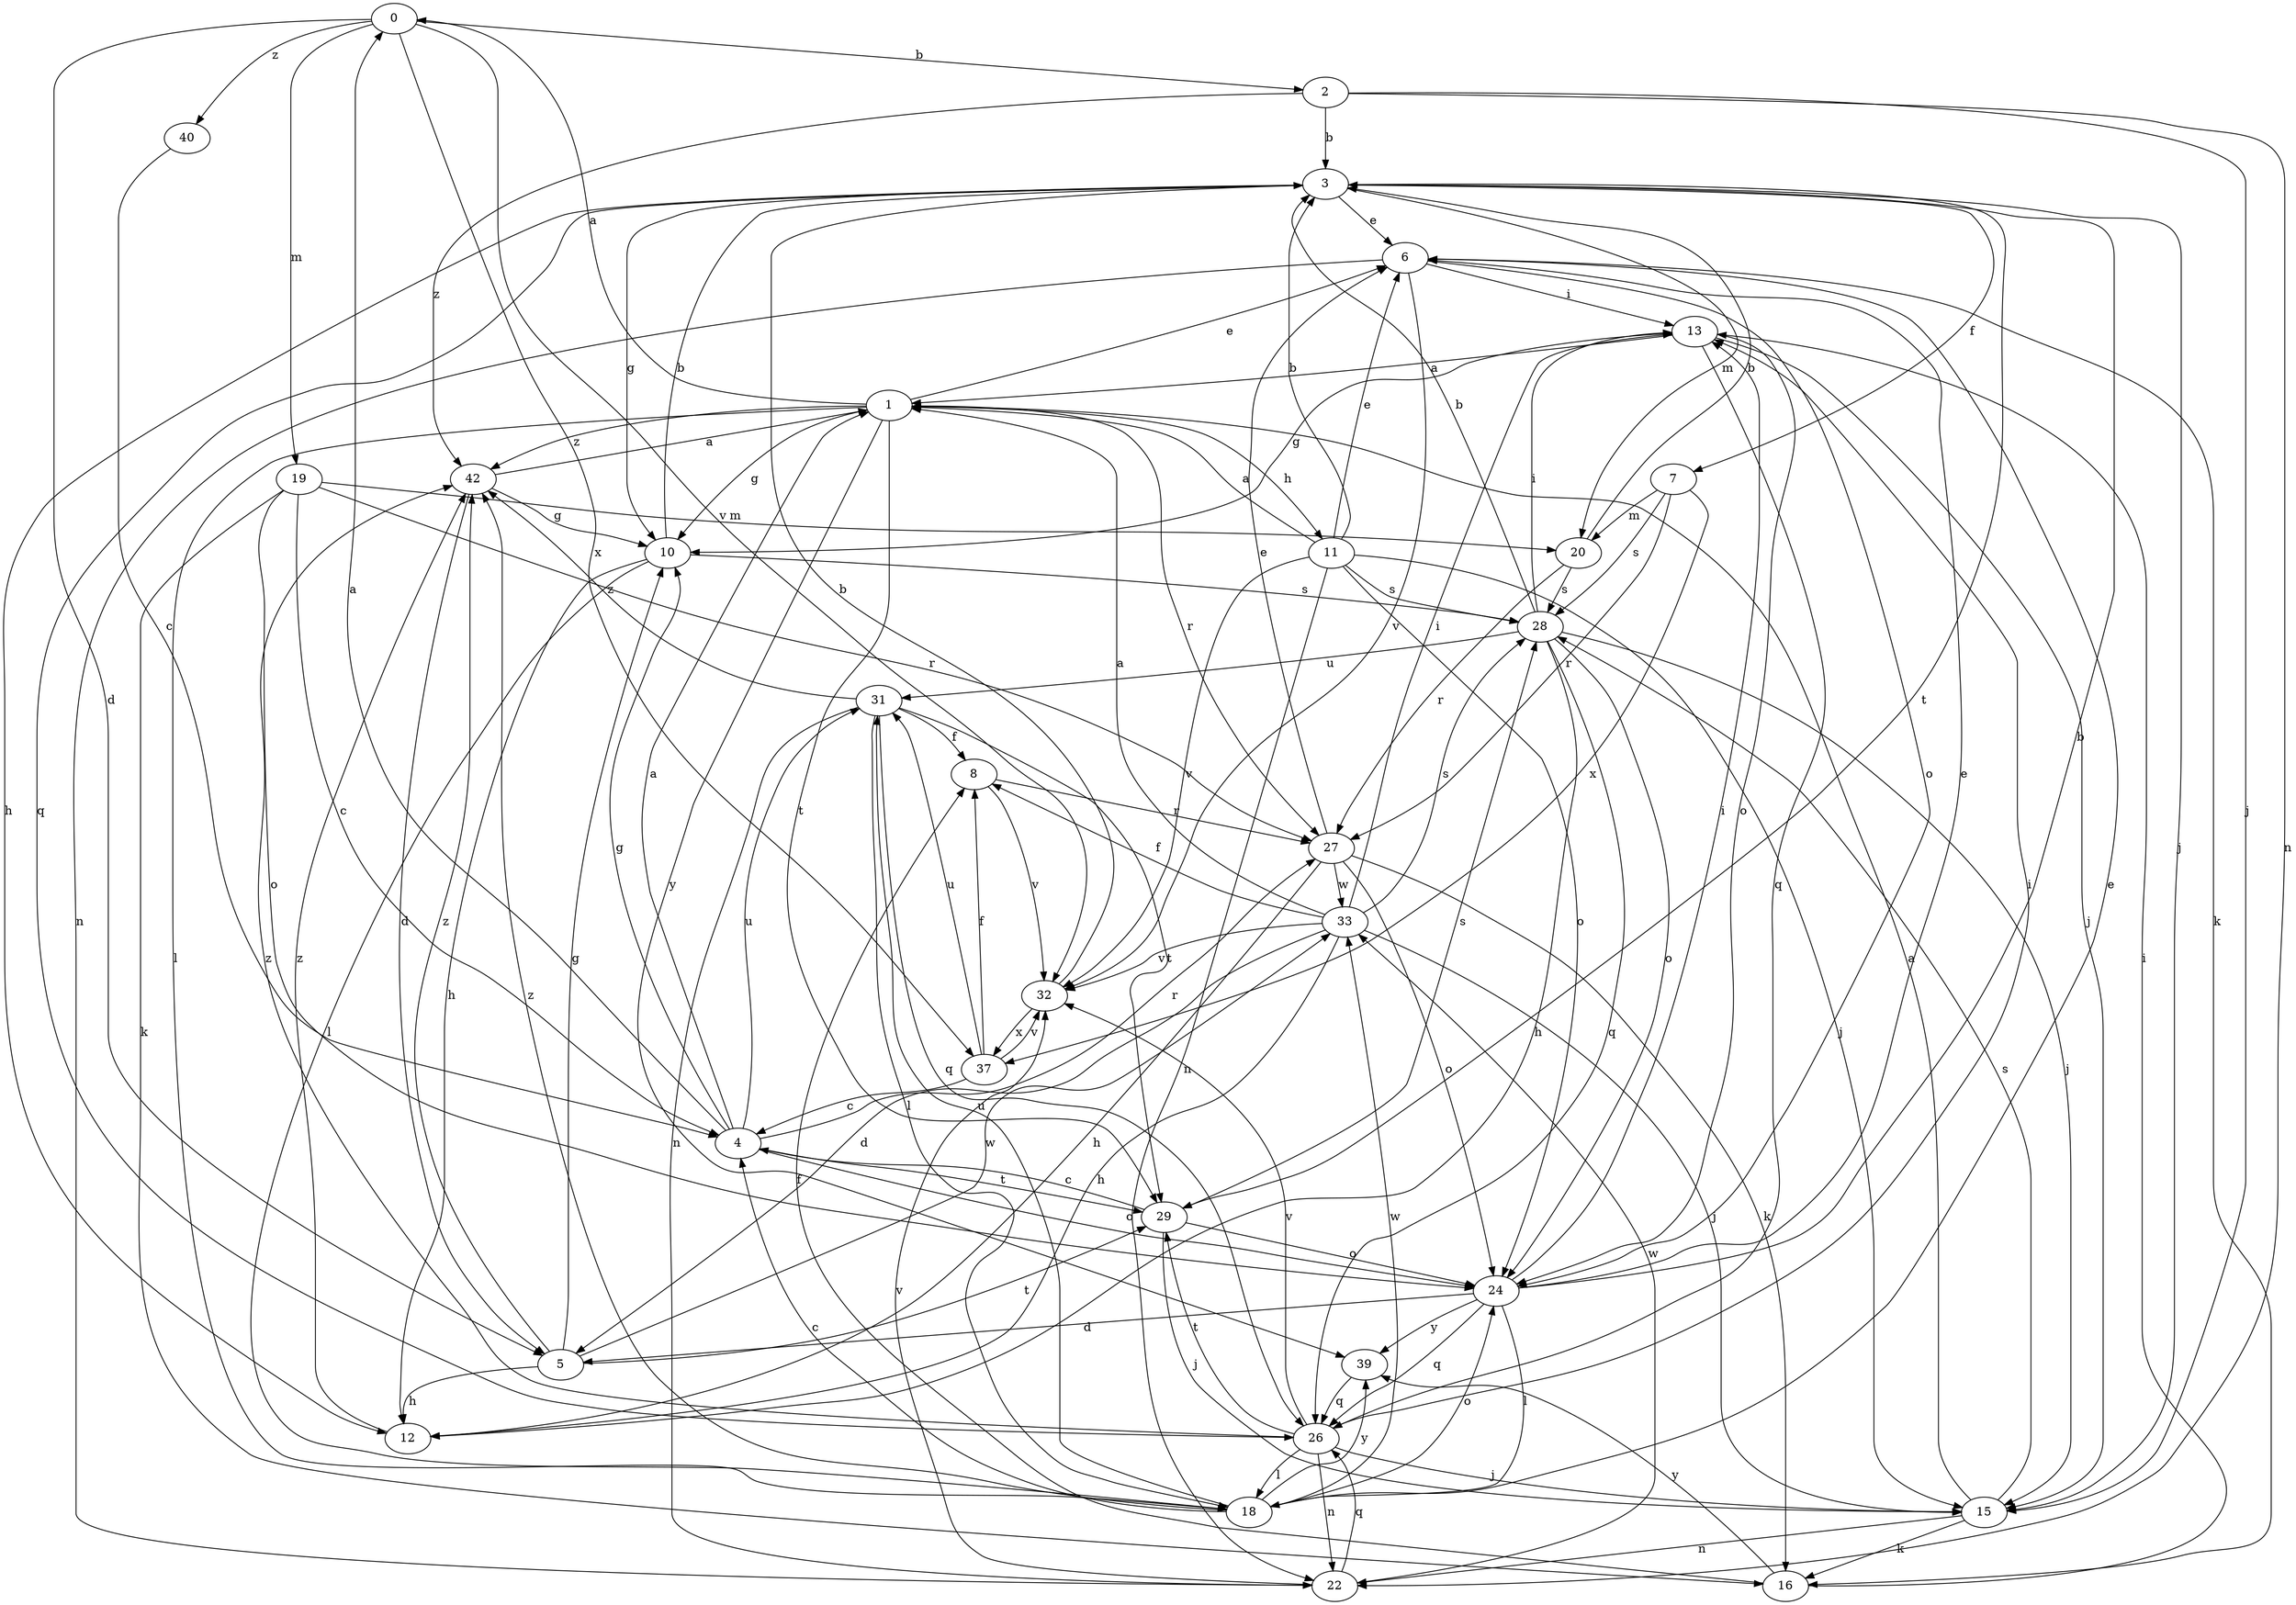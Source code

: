 strict digraph  {
0;
1;
2;
3;
4;
5;
6;
7;
8;
10;
11;
12;
13;
15;
16;
18;
19;
20;
22;
24;
26;
27;
28;
29;
31;
32;
33;
37;
39;
40;
42;
0 -> 2  [label=b];
0 -> 5  [label=d];
0 -> 19  [label=m];
0 -> 32  [label=v];
0 -> 37  [label=x];
0 -> 40  [label=z];
1 -> 0  [label=a];
1 -> 6  [label=e];
1 -> 10  [label=g];
1 -> 11  [label=h];
1 -> 18  [label=l];
1 -> 27  [label=r];
1 -> 29  [label=t];
1 -> 39  [label=y];
1 -> 42  [label=z];
2 -> 3  [label=b];
2 -> 15  [label=j];
2 -> 22  [label=n];
2 -> 42  [label=z];
3 -> 6  [label=e];
3 -> 7  [label=f];
3 -> 10  [label=g];
3 -> 12  [label=h];
3 -> 15  [label=j];
3 -> 20  [label=m];
3 -> 26  [label=q];
3 -> 29  [label=t];
4 -> 0  [label=a];
4 -> 1  [label=a];
4 -> 10  [label=g];
4 -> 24  [label=o];
4 -> 27  [label=r];
4 -> 29  [label=t];
4 -> 31  [label=u];
5 -> 10  [label=g];
5 -> 12  [label=h];
5 -> 29  [label=t];
5 -> 33  [label=w];
5 -> 42  [label=z];
6 -> 13  [label=i];
6 -> 16  [label=k];
6 -> 22  [label=n];
6 -> 24  [label=o];
6 -> 32  [label=v];
7 -> 20  [label=m];
7 -> 27  [label=r];
7 -> 28  [label=s];
7 -> 37  [label=x];
8 -> 27  [label=r];
8 -> 32  [label=v];
10 -> 3  [label=b];
10 -> 12  [label=h];
10 -> 18  [label=l];
10 -> 28  [label=s];
11 -> 1  [label=a];
11 -> 3  [label=b];
11 -> 6  [label=e];
11 -> 15  [label=j];
11 -> 22  [label=n];
11 -> 24  [label=o];
11 -> 28  [label=s];
11 -> 32  [label=v];
12 -> 42  [label=z];
13 -> 1  [label=a];
13 -> 10  [label=g];
13 -> 15  [label=j];
13 -> 24  [label=o];
13 -> 26  [label=q];
15 -> 1  [label=a];
15 -> 16  [label=k];
15 -> 22  [label=n];
15 -> 28  [label=s];
16 -> 8  [label=f];
16 -> 13  [label=i];
16 -> 39  [label=y];
18 -> 4  [label=c];
18 -> 6  [label=e];
18 -> 24  [label=o];
18 -> 31  [label=u];
18 -> 33  [label=w];
18 -> 39  [label=y];
18 -> 42  [label=z];
19 -> 4  [label=c];
19 -> 16  [label=k];
19 -> 20  [label=m];
19 -> 24  [label=o];
19 -> 27  [label=r];
20 -> 3  [label=b];
20 -> 27  [label=r];
20 -> 28  [label=s];
22 -> 26  [label=q];
22 -> 32  [label=v];
22 -> 33  [label=w];
24 -> 3  [label=b];
24 -> 5  [label=d];
24 -> 6  [label=e];
24 -> 13  [label=i];
24 -> 18  [label=l];
24 -> 26  [label=q];
24 -> 39  [label=y];
26 -> 13  [label=i];
26 -> 15  [label=j];
26 -> 18  [label=l];
26 -> 22  [label=n];
26 -> 29  [label=t];
26 -> 32  [label=v];
26 -> 42  [label=z];
27 -> 6  [label=e];
27 -> 12  [label=h];
27 -> 16  [label=k];
27 -> 24  [label=o];
27 -> 33  [label=w];
28 -> 3  [label=b];
28 -> 12  [label=h];
28 -> 13  [label=i];
28 -> 15  [label=j];
28 -> 24  [label=o];
28 -> 26  [label=q];
28 -> 31  [label=u];
29 -> 4  [label=c];
29 -> 15  [label=j];
29 -> 24  [label=o];
29 -> 28  [label=s];
31 -> 8  [label=f];
31 -> 18  [label=l];
31 -> 22  [label=n];
31 -> 26  [label=q];
31 -> 29  [label=t];
31 -> 42  [label=z];
32 -> 3  [label=b];
32 -> 37  [label=x];
33 -> 1  [label=a];
33 -> 5  [label=d];
33 -> 8  [label=f];
33 -> 12  [label=h];
33 -> 13  [label=i];
33 -> 15  [label=j];
33 -> 28  [label=s];
33 -> 32  [label=v];
37 -> 4  [label=c];
37 -> 8  [label=f];
37 -> 31  [label=u];
37 -> 32  [label=v];
39 -> 26  [label=q];
40 -> 4  [label=c];
42 -> 1  [label=a];
42 -> 5  [label=d];
42 -> 10  [label=g];
}
